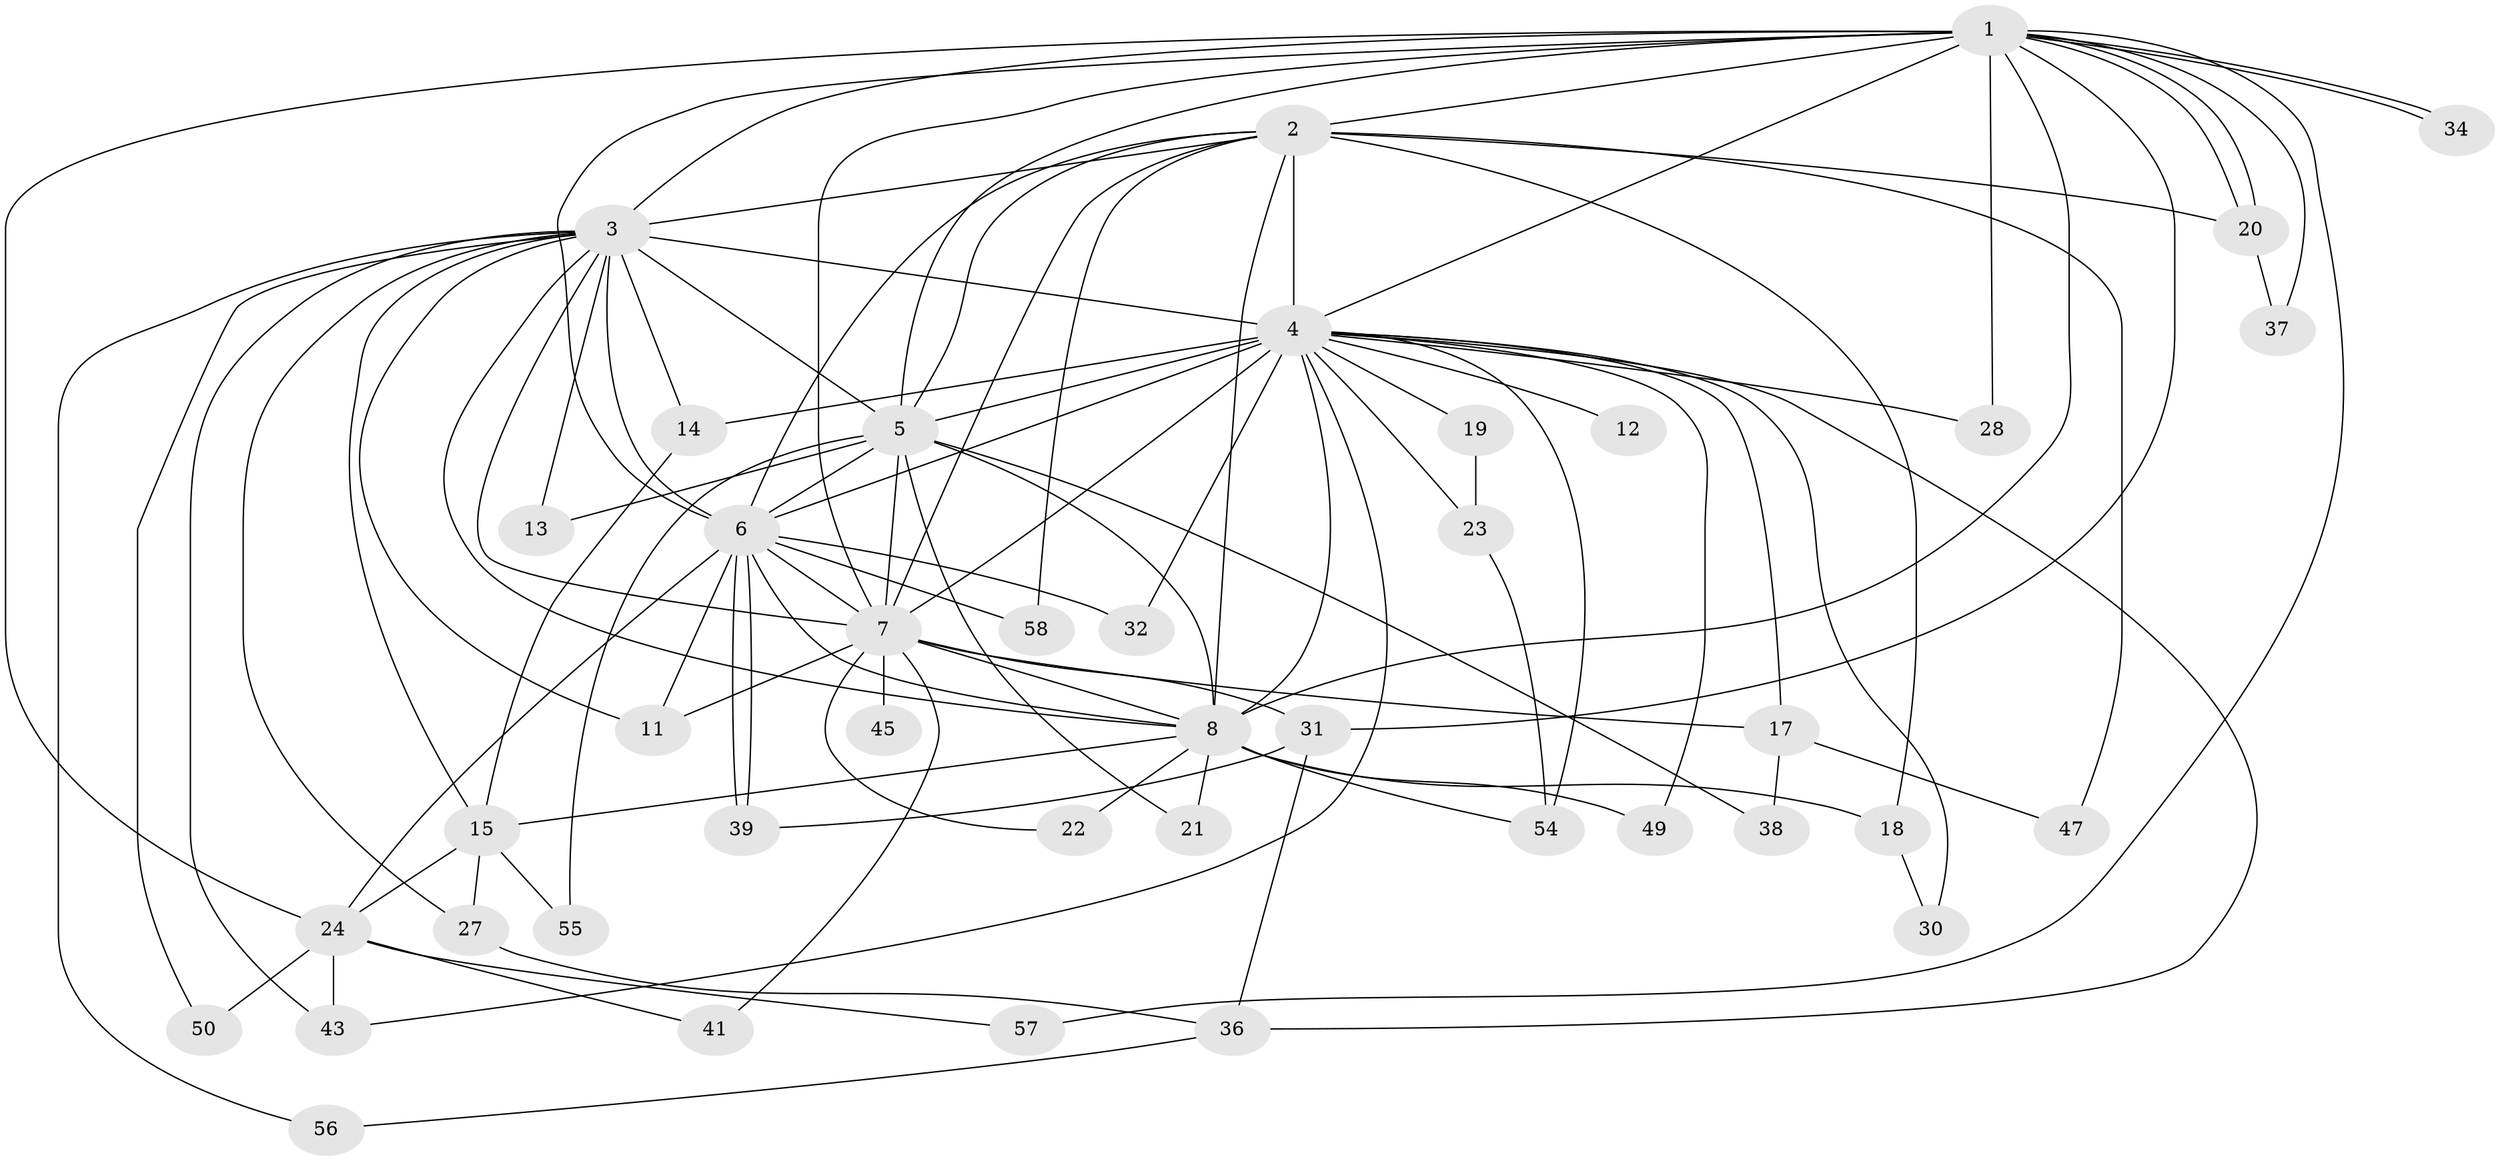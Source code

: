 // original degree distribution, {19: 0.016666666666666666, 15: 0.03333333333333333, 13: 0.03333333333333333, 17: 0.05, 16: 0.016666666666666666, 14: 0.016666666666666666, 3: 0.23333333333333334, 2: 0.48333333333333334, 4: 0.06666666666666667, 6: 0.016666666666666666, 7: 0.016666666666666666, 5: 0.016666666666666666}
// Generated by graph-tools (version 1.1) at 2025/11/02/27/25 16:11:05]
// undirected, 42 vertices, 101 edges
graph export_dot {
graph [start="1"]
  node [color=gray90,style=filled];
  1 [super="+52"];
  2 [super="+60"];
  3 [super="+10"];
  4 [super="+9"];
  5 [super="+16"];
  6 [super="+33"];
  7 [super="+40"];
  8 [super="+26"];
  11 [super="+35"];
  12;
  13;
  14 [super="+44"];
  15 [super="+25"];
  17 [super="+53"];
  18 [super="+29"];
  19;
  20 [super="+42"];
  21;
  22;
  23 [super="+59"];
  24;
  27;
  28;
  30;
  31 [super="+51"];
  32;
  34;
  36 [super="+48"];
  37;
  38;
  39;
  41;
  43 [super="+46"];
  45;
  47;
  49;
  50;
  54;
  55;
  56;
  57;
  58;
  1 -- 2;
  1 -- 3 [weight=2];
  1 -- 4 [weight=2];
  1 -- 5 [weight=2];
  1 -- 6;
  1 -- 7;
  1 -- 8;
  1 -- 20;
  1 -- 20;
  1 -- 24;
  1 -- 28;
  1 -- 31 [weight=2];
  1 -- 34;
  1 -- 34;
  1 -- 37;
  1 -- 57;
  2 -- 3 [weight=2];
  2 -- 4 [weight=3];
  2 -- 5;
  2 -- 6;
  2 -- 7;
  2 -- 8;
  2 -- 18 [weight=2];
  2 -- 47;
  2 -- 58;
  2 -- 20;
  3 -- 4 [weight=4];
  3 -- 5 [weight=2];
  3 -- 6 [weight=3];
  3 -- 7 [weight=2];
  3 -- 8 [weight=2];
  3 -- 11;
  3 -- 13;
  3 -- 56;
  3 -- 43;
  3 -- 14;
  3 -- 15;
  3 -- 50;
  3 -- 27;
  4 -- 5 [weight=2];
  4 -- 6 [weight=2];
  4 -- 7 [weight=2];
  4 -- 8 [weight=3];
  4 -- 14;
  4 -- 17;
  4 -- 28;
  4 -- 43;
  4 -- 54;
  4 -- 32;
  4 -- 12;
  4 -- 49;
  4 -- 19;
  4 -- 23;
  4 -- 30;
  4 -- 36;
  5 -- 6;
  5 -- 7;
  5 -- 8;
  5 -- 13;
  5 -- 38;
  5 -- 55;
  5 -- 21;
  6 -- 7;
  6 -- 8;
  6 -- 11;
  6 -- 24;
  6 -- 32;
  6 -- 39;
  6 -- 39;
  6 -- 58;
  7 -- 8;
  7 -- 17;
  7 -- 22;
  7 -- 31;
  7 -- 41;
  7 -- 45 [weight=2];
  7 -- 11;
  8 -- 15;
  8 -- 18;
  8 -- 21;
  8 -- 22;
  8 -- 54;
  8 -- 49;
  14 -- 15;
  15 -- 27;
  15 -- 24;
  15 -- 55;
  17 -- 38;
  17 -- 47;
  18 -- 30;
  19 -- 23;
  20 -- 37;
  23 -- 54;
  24 -- 41;
  24 -- 43;
  24 -- 50;
  24 -- 57;
  27 -- 36;
  31 -- 36;
  31 -- 39;
  36 -- 56;
}
